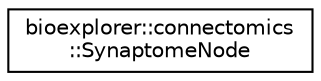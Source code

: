 digraph "Graphical Class Hierarchy"
{
 // LATEX_PDF_SIZE
  edge [fontname="Helvetica",fontsize="10",labelfontname="Helvetica",labelfontsize="10"];
  node [fontname="Helvetica",fontsize="10",shape=record];
  rankdir="LR";
  Node0 [label="bioexplorer::connectomics\l::SynaptomeNode",height=0.2,width=0.4,color="black", fillcolor="white", style="filled",URL="$d3/de4/structbioexplorer_1_1connectomics_1_1SynaptomeNode.html",tooltip=" "];
}
